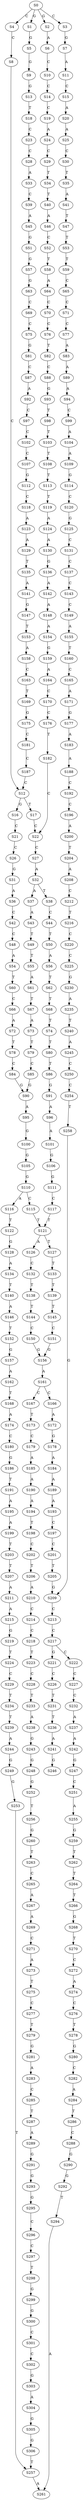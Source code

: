 strict digraph  {
	S0 -> S1 [ label = G ];
	S0 -> S2 [ label = G ];
	S0 -> S3 [ label = C ];
	S0 -> S4 [ label = C ];
	S1 -> S5 [ label = G ];
	S2 -> S6 [ label = A ];
	S3 -> S7 [ label = G ];
	S4 -> S8 [ label = C ];
	S5 -> S9 [ label = G ];
	S6 -> S10 [ label = C ];
	S7 -> S11 [ label = A ];
	S8 -> S12 [ label = C ];
	S9 -> S13 [ label = G ];
	S10 -> S14 [ label = C ];
	S11 -> S15 [ label = C ];
	S12 -> S16 [ label = G ];
	S12 -> S17 [ label = T ];
	S13 -> S18 [ label = T ];
	S14 -> S19 [ label = C ];
	S15 -> S20 [ label = A ];
	S16 -> S21 [ label = C ];
	S17 -> S22 [ label = C ];
	S18 -> S23 [ label = C ];
	S19 -> S24 [ label = A ];
	S20 -> S25 [ label = A ];
	S21 -> S26 [ label = C ];
	S22 -> S27 [ label = C ];
	S23 -> S28 [ label = C ];
	S24 -> S29 [ label = C ];
	S25 -> S30 [ label = C ];
	S26 -> S31 [ label = G ];
	S27 -> S32 [ label = A ];
	S28 -> S33 [ label = A ];
	S29 -> S34 [ label = T ];
	S30 -> S35 [ label = T ];
	S31 -> S36 [ label = A ];
	S32 -> S37 [ label = A ];
	S32 -> S38 [ label = T ];
	S33 -> S39 [ label = C ];
	S34 -> S40 [ label = T ];
	S35 -> S41 [ label = A ];
	S36 -> S42 [ label = C ];
	S37 -> S43 [ label = A ];
	S38 -> S44 [ label = C ];
	S39 -> S45 [ label = A ];
	S40 -> S46 [ label = A ];
	S41 -> S47 [ label = T ];
	S42 -> S48 [ label = C ];
	S43 -> S49 [ label = T ];
	S44 -> S50 [ label = T ];
	S45 -> S51 [ label = G ];
	S46 -> S52 [ label = C ];
	S47 -> S53 [ label = T ];
	S48 -> S54 [ label = A ];
	S49 -> S55 [ label = T ];
	S50 -> S56 [ label = A ];
	S51 -> S57 [ label = G ];
	S52 -> S58 [ label = T ];
	S53 -> S59 [ label = T ];
	S54 -> S60 [ label = T ];
	S55 -> S61 [ label = A ];
	S56 -> S62 [ label = T ];
	S57 -> S63 [ label = G ];
	S58 -> S64 [ label = A ];
	S59 -> S65 [ label = C ];
	S60 -> S66 [ label = C ];
	S61 -> S67 [ label = T ];
	S62 -> S68 [ label = T ];
	S63 -> S69 [ label = C ];
	S64 -> S70 [ label = C ];
	S65 -> S71 [ label = C ];
	S66 -> S72 [ label = A ];
	S67 -> S73 [ label = A ];
	S68 -> S74 [ label = T ];
	S69 -> S75 [ label = C ];
	S70 -> S76 [ label = C ];
	S71 -> S77 [ label = C ];
	S72 -> S78 [ label = T ];
	S73 -> S79 [ label = T ];
	S74 -> S80 [ label = T ];
	S75 -> S81 [ label = G ];
	S76 -> S82 [ label = T ];
	S77 -> S83 [ label = A ];
	S78 -> S84 [ label = C ];
	S79 -> S85 [ label = C ];
	S80 -> S86 [ label = T ];
	S81 -> S87 [ label = C ];
	S82 -> S88 [ label = C ];
	S83 -> S89 [ label = A ];
	S84 -> S90 [ label = G ];
	S85 -> S90 [ label = G ];
	S86 -> S91 [ label = G ];
	S87 -> S92 [ label = A ];
	S88 -> S93 [ label = G ];
	S89 -> S94 [ label = A ];
	S90 -> S95 [ label = A ];
	S91 -> S96 [ label = A ];
	S92 -> S97 [ label = C ];
	S93 -> S98 [ label = T ];
	S94 -> S99 [ label = C ];
	S95 -> S100 [ label = G ];
	S96 -> S101 [ label = A ];
	S97 -> S102 [ label = C ];
	S98 -> S103 [ label = T ];
	S99 -> S104 [ label = A ];
	S100 -> S105 [ label = G ];
	S101 -> S106 [ label = G ];
	S102 -> S107 [ label = C ];
	S103 -> S108 [ label = T ];
	S104 -> S109 [ label = A ];
	S105 -> S110 [ label = G ];
	S106 -> S111 [ label = G ];
	S107 -> S112 [ label = G ];
	S108 -> S113 [ label = T ];
	S109 -> S114 [ label = G ];
	S110 -> S115 [ label = C ];
	S110 -> S116 [ label = A ];
	S111 -> S117 [ label = C ];
	S112 -> S118 [ label = C ];
	S113 -> S119 [ label = T ];
	S114 -> S120 [ label = C ];
	S115 -> S121 [ label = T ];
	S116 -> S122 [ label = T ];
	S117 -> S121 [ label = T ];
	S118 -> S123 [ label = A ];
	S119 -> S124 [ label = A ];
	S120 -> S125 [ label = G ];
	S121 -> S126 [ label = A ];
	S121 -> S127 [ label = T ];
	S122 -> S128 [ label = G ];
	S123 -> S129 [ label = A ];
	S124 -> S130 [ label = A ];
	S125 -> S131 [ label = C ];
	S126 -> S132 [ label = C ];
	S127 -> S133 [ label = T ];
	S128 -> S134 [ label = A ];
	S129 -> S135 [ label = T ];
	S130 -> S136 [ label = G ];
	S131 -> S137 [ label = C ];
	S132 -> S138 [ label = T ];
	S133 -> S139 [ label = T ];
	S134 -> S140 [ label = T ];
	S135 -> S141 [ label = A ];
	S136 -> S142 [ label = A ];
	S137 -> S143 [ label = C ];
	S138 -> S144 [ label = T ];
	S139 -> S145 [ label = T ];
	S140 -> S146 [ label = A ];
	S141 -> S147 [ label = G ];
	S142 -> S148 [ label = A ];
	S143 -> S149 [ label = C ];
	S144 -> S150 [ label = C ];
	S145 -> S151 [ label = C ];
	S146 -> S152 [ label = T ];
	S147 -> S153 [ label = T ];
	S148 -> S154 [ label = A ];
	S149 -> S155 [ label = A ];
	S150 -> S156 [ label = G ];
	S151 -> S156 [ label = G ];
	S152 -> S157 [ label = G ];
	S153 -> S158 [ label = A ];
	S154 -> S159 [ label = G ];
	S155 -> S160 [ label = T ];
	S156 -> S161 [ label = A ];
	S157 -> S162 [ label = A ];
	S158 -> S163 [ label = C ];
	S159 -> S164 [ label = A ];
	S160 -> S165 [ label = C ];
	S161 -> S166 [ label = C ];
	S161 -> S167 [ label = C ];
	S162 -> S168 [ label = T ];
	S163 -> S169 [ label = T ];
	S164 -> S170 [ label = C ];
	S165 -> S171 [ label = A ];
	S166 -> S172 [ label = A ];
	S167 -> S173 [ label = T ];
	S168 -> S174 [ label = A ];
	S169 -> S175 [ label = G ];
	S170 -> S176 [ label = C ];
	S171 -> S177 [ label = G ];
	S172 -> S178 [ label = G ];
	S173 -> S179 [ label = C ];
	S174 -> S180 [ label = C ];
	S175 -> S181 [ label = C ];
	S176 -> S182 [ label = T ];
	S177 -> S183 [ label = A ];
	S178 -> S184 [ label = A ];
	S179 -> S185 [ label = A ];
	S180 -> S186 [ label = G ];
	S181 -> S187 [ label = C ];
	S182 -> S22 [ label = C ];
	S183 -> S188 [ label = A ];
	S184 -> S189 [ label = A ];
	S185 -> S190 [ label = A ];
	S186 -> S191 [ label = T ];
	S187 -> S12 [ label = C ];
	S188 -> S192 [ label = C ];
	S189 -> S193 [ label = A ];
	S190 -> S194 [ label = A ];
	S191 -> S195 [ label = A ];
	S192 -> S196 [ label = C ];
	S193 -> S197 [ label = C ];
	S194 -> S198 [ label = T ];
	S195 -> S199 [ label = A ];
	S196 -> S200 [ label = A ];
	S197 -> S201 [ label = C ];
	S198 -> S202 [ label = C ];
	S199 -> S203 [ label = T ];
	S200 -> S204 [ label = T ];
	S201 -> S205 [ label = T ];
	S202 -> S206 [ label = T ];
	S203 -> S207 [ label = T ];
	S204 -> S208 [ label = A ];
	S205 -> S209 [ label = G ];
	S206 -> S210 [ label = A ];
	S207 -> S211 [ label = A ];
	S208 -> S212 [ label = C ];
	S209 -> S213 [ label = C ];
	S210 -> S214 [ label = C ];
	S211 -> S215 [ label = A ];
	S212 -> S216 [ label = T ];
	S213 -> S217 [ label = C ];
	S214 -> S218 [ label = C ];
	S215 -> S219 [ label = G ];
	S216 -> S220 [ label = C ];
	S217 -> S221 [ label = G ];
	S217 -> S222 [ label = C ];
	S218 -> S223 [ label = T ];
	S219 -> S224 [ label = T ];
	S220 -> S225 [ label = C ];
	S221 -> S226 [ label = C ];
	S222 -> S227 [ label = C ];
	S223 -> S228 [ label = C ];
	S224 -> S229 [ label = C ];
	S225 -> S230 [ label = G ];
	S226 -> S231 [ label = T ];
	S227 -> S232 [ label = C ];
	S228 -> S233 [ label = T ];
	S229 -> S234 [ label = T ];
	S230 -> S235 [ label = A ];
	S231 -> S236 [ label = T ];
	S232 -> S237 [ label = A ];
	S233 -> S238 [ label = A ];
	S234 -> S239 [ label = T ];
	S235 -> S240 [ label = T ];
	S236 -> S241 [ label = A ];
	S237 -> S242 [ label = A ];
	S238 -> S243 [ label = G ];
	S239 -> S244 [ label = A ];
	S240 -> S245 [ label = A ];
	S241 -> S246 [ label = G ];
	S242 -> S247 [ label = G ];
	S243 -> S248 [ label = G ];
	S244 -> S249 [ label = G ];
	S245 -> S250 [ label = C ];
	S247 -> S251 [ label = C ];
	S248 -> S252 [ label = G ];
	S249 -> S253 [ label = G ];
	S250 -> S254 [ label = C ];
	S251 -> S255 [ label = A ];
	S252 -> S256 [ label = T ];
	S253 -> S257 [ label = T ];
	S254 -> S258 [ label = T ];
	S255 -> S259 [ label = G ];
	S256 -> S260 [ label = G ];
	S257 -> S261 [ label = A ];
	S258 -> S209 [ label = G ];
	S259 -> S262 [ label = T ];
	S260 -> S263 [ label = T ];
	S262 -> S264 [ label = T ];
	S263 -> S265 [ label = C ];
	S264 -> S266 [ label = T ];
	S265 -> S267 [ label = A ];
	S266 -> S268 [ label = G ];
	S267 -> S269 [ label = A ];
	S268 -> S270 [ label = T ];
	S269 -> S271 [ label = C ];
	S270 -> S272 [ label = C ];
	S271 -> S273 [ label = A ];
	S272 -> S274 [ label = A ];
	S273 -> S275 [ label = T ];
	S274 -> S276 [ label = C ];
	S275 -> S277 [ label = C ];
	S276 -> S278 [ label = T ];
	S277 -> S279 [ label = T ];
	S278 -> S280 [ label = G ];
	S279 -> S281 [ label = G ];
	S280 -> S282 [ label = C ];
	S281 -> S283 [ label = A ];
	S282 -> S284 [ label = A ];
	S283 -> S285 [ label = C ];
	S284 -> S286 [ label = T ];
	S285 -> S287 [ label = T ];
	S286 -> S288 [ label = C ];
	S287 -> S289 [ label = A ];
	S288 -> S290 [ label = G ];
	S289 -> S291 [ label = G ];
	S290 -> S292 [ label = G ];
	S291 -> S293 [ label = G ];
	S292 -> S294 [ label = T ];
	S293 -> S295 [ label = G ];
	S294 -> S261 [ label = A ];
	S295 -> S296 [ label = C ];
	S296 -> S297 [ label = C ];
	S297 -> S298 [ label = T ];
	S298 -> S299 [ label = G ];
	S299 -> S300 [ label = G ];
	S300 -> S301 [ label = C ];
	S301 -> S302 [ label = C ];
	S302 -> S303 [ label = G ];
	S303 -> S304 [ label = A ];
	S304 -> S305 [ label = G ];
	S305 -> S306 [ label = G ];
	S306 -> S257 [ label = T ];
}
